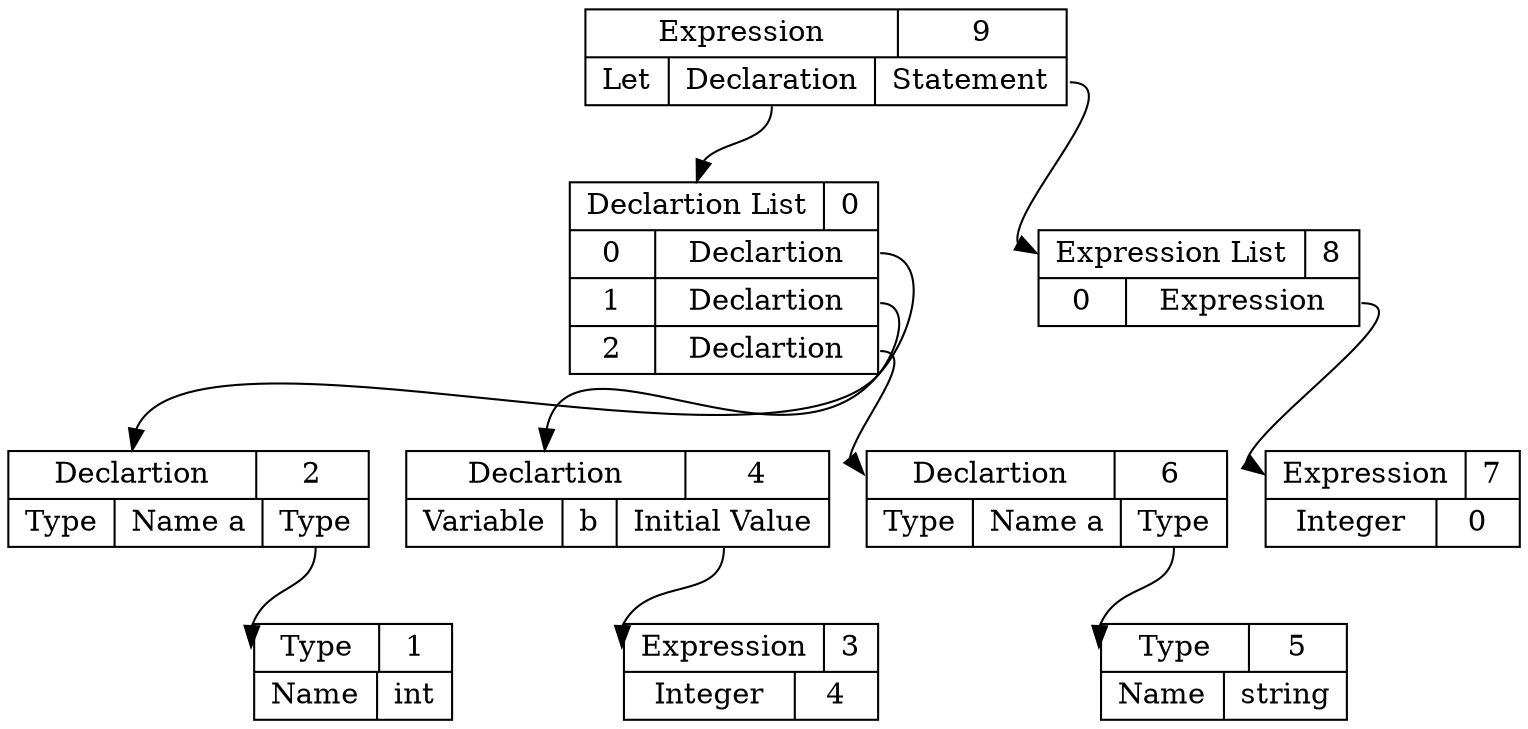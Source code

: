 digraph ast {
9 [shape=record, label="{ { <ptr> Expression | 9 } |{ Let | <dec> Declaration | <stmt> Statement } } "];
2 [shape=record, label="{ { <ptr> Declartion | 2 } | {Type | Name a | <ty> Type } }"];
1 [shape=record, label="{ { <ptr> Type | 1 } | { Name | int } } "];
2:ty -> 1:ptr;
0:pos0 -> 2:ptr;
4 [shape=record, label="{ { <ptr> Declartion | 4 } | {Variable | b | <initval> Initial Value } }"];
3 [shape=record, label="{ { <ptr> Expression | 3 } |{ Integer | 4 } }"];
4:initval -> 3:ptr;
0:pos1 -> 4:ptr;
6 [shape=record, label="{ { <ptr> Declartion | 6 } | {Type | Name a | <ty> Type } }"];
5 [shape=record, label="{ { <ptr> Type | 5 } | { Name | string } } "];
6:ty -> 5:ptr;
0:pos2 -> 6:ptr;
0 [shape=record, label="{ { <ptr> Declartion List | 0 } | { 0 | <pos0> Declartion }| { 1 | <pos1> Declartion }| { 2 | <pos2> Declartion } }"];
9:dec -> 0:ptr
7 [shape=record, label="{ { <ptr> Expression | 7 } |{ Integer | 0 } }"];
8:pos0 -> 7:ptr;
8 [shape=record, label="{ { <ptr> Expression List | 8 } | { 0 | <pos0> Expression } }"];
9:stmt -> 8:ptr
}
